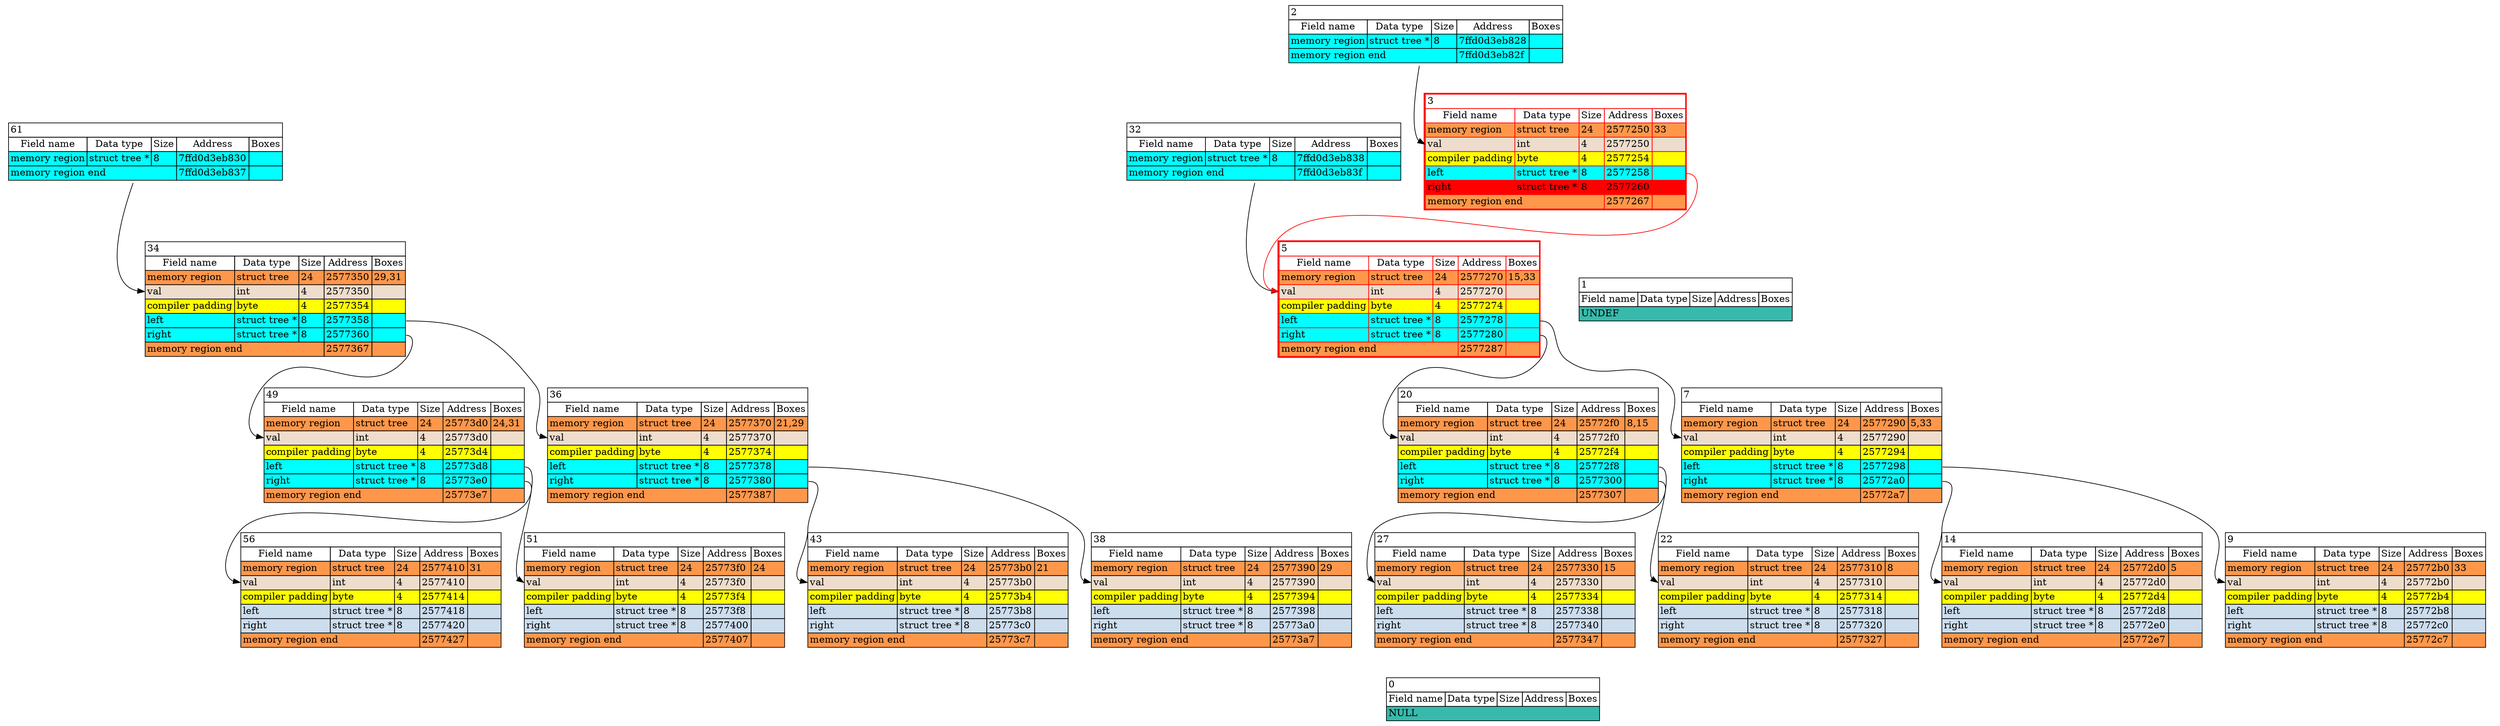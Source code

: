 digraph G {
	"32":"headout:e" -> "5":"39285360in:w" [color = "#000000"]
	"43":"39285696out:e" -> "0":"0in:w" [style = invis]
	"27":"39285568out:e" -> "0":"0in:w" [style = invis]
	"34":"39285592out:e" -> "36":"39285616in:w" [color = "#000000"]
	"43":"39285688out:e" -> "0":"0in:w" [style = invis]
	"5":"39285368out:e" -> "7":"39285392in:w" [color = "#000000"]
	"20":"39285504out:e" -> "27":"39285552in:w" [color = "#000000"]
	"27":"39285560out:e" -> "0":"0in:w" [style = invis]
	"56":"39285792out:e" -> "0":"0in:w" [style = invis]
	"7":"39285400out:e" -> "9":"39285424in:w" [color = "#000000"]
	"22":"39285528out:e" -> "0":"0in:w" [style = invis]
	"14":"39285472out:e" -> "0":"0in:w" [style = invis]
	"9":"39285440out:e" -> "0":"0in:w" [style = invis]
	"38":"39285664out:e" -> "0":"0in:w" [style = invis]
	"34":"39285600out:e" -> "49":"39285712in:w" [color = "#000000"]
	"14":"39285464out:e" -> "0":"0in:w" [style = invis]
	"7":"39285408out:e" -> "14":"39285456in:w" [color = "#000000"]
	"22":"39285536out:e" -> "0":"0in:w" [style = invis]
	"9":"39285432out:e" -> "0":"0in:w" [style = invis]
	"49":"39285728out:e" -> "56":"39285776in:w" [color = "#000000"]
	"61":"headout:e" -> "34":"39285584in:w" [color = "#000000"]
	"56":"39285784out:e" -> "0":"0in:w" [style = invis]
	"3":"39285344out:e" -> "1":"0in:w" [style = invis]
	"3":"39285336out:e" -> "5":"39285360in:w" [color = "#FF0000"]
	"49":"39285720out:e" -> "51":"39285744in:w" [color = "#000000"]
	"36":"39285632out:e" -> "43":"39285680in:w" [color = "#000000"]
	"2":"headout:e" -> "3":"39285328in:w" [color = "#000000"]
	"36":"39285624out:e" -> "38":"39285648in:w" [color = "#000000"]
	"51":"39285752out:e" -> "0":"0in:w" [style = invis]
	"5":"39285376out:e" -> "20":"39285488in:w" [color = "#000000"]
	"38":"39285656out:e" -> "0":"0in:w" [style = invis]
	"20":"39285496out:e" -> "22":"39285520in:w" [color = "#000000"]
	"51":"39285760out:e" -> "0":"0in:w" [style = invis]
	subgraph connected_vertices {
		rankdir = LR
		22  [label = <<TABLE BORDER="0" COLOR="black" CELLBORDER="1" CELLSPACING="0"><TR><TD BGCOLOR="#FFFFFF" COLSPAN="5" PORT="" ALIGN="left">22</TD></TR><TR><TD>Field name</TD><TD>Data type</TD><TD>Size</TD><TD>Address</TD><TD>Boxes</TD></TR><TR><TD BGCOLOR="#FF974B" COLSPAN="1" PORT="head" ALIGN="left">memory region</TD><TD BGCOLOR="#FF974B" COLSPAN="1" PORT="" ALIGN="left">struct tree</TD><TD BGCOLOR="#FF974B" COLSPAN="1" PORT="" ALIGN="left">24</TD><TD BGCOLOR="#FF974B" COLSPAN="1" PORT="" ALIGN="left">2577310</TD><TD BGCOLOR="#FF974B" COLSPAN="1" PORT="" ALIGN="left">8</TD></TR><TR><TD BGCOLOR="#EEDDCC" COLSPAN="1" PORT="39285520in" ALIGN="left">val</TD><TD BGCOLOR="#EEDDCC" COLSPAN="1" PORT="" ALIGN="left">int</TD><TD BGCOLOR="#EEDDCC" COLSPAN="1" PORT="" ALIGN="left">4</TD><TD BGCOLOR="#EEDDCC" COLSPAN="1" PORT="" ALIGN="left">2577310</TD><TD BGCOLOR="#EEDDCC" COLSPAN="1" PORT="39285520out" ALIGN="left"></TD></TR><TR><TD BGCOLOR="#FFFF00" COLSPAN="1" PORT="" ALIGN="left">compiler padding</TD><TD BGCOLOR="#FFFF00" COLSPAN="1" PORT="" ALIGN="left">byte</TD><TD BGCOLOR="#FFFF00" COLSPAN="1" PORT="" ALIGN="left">4</TD><TD BGCOLOR="#FFFF00" COLSPAN="1" PORT="" ALIGN="left">2577314</TD><TD BGCOLOR="#FFFF00" COLSPAN="1" PORT="" ALIGN="left"></TD></TR><TR><TD BGCOLOR="#CCDDEE" COLSPAN="1" PORT="39285528in" ALIGN="left">left</TD><TD BGCOLOR="#CCDDEE" COLSPAN="1" PORT="" ALIGN="left">struct tree *</TD><TD BGCOLOR="#CCDDEE" COLSPAN="1" PORT="" ALIGN="left">8</TD><TD BGCOLOR="#CCDDEE" COLSPAN="1" PORT="" ALIGN="left">2577318</TD><TD BGCOLOR="#CCDDEE" COLSPAN="1" PORT="39285528out" ALIGN="left"></TD></TR><TR><TD BGCOLOR="#CCDDEE" COLSPAN="1" PORT="39285536in" ALIGN="left">right</TD><TD BGCOLOR="#CCDDEE" COLSPAN="1" PORT="" ALIGN="left">struct tree *</TD><TD BGCOLOR="#CCDDEE" COLSPAN="1" PORT="" ALIGN="left">8</TD><TD BGCOLOR="#CCDDEE" COLSPAN="1" PORT="" ALIGN="left">2577320</TD><TD BGCOLOR="#CCDDEE" COLSPAN="1" PORT="39285536out" ALIGN="left"></TD></TR><TR><TD BGCOLOR="#FF974B" COLSPAN="3" PORT="head" ALIGN="left">memory region end</TD><TD BGCOLOR="#FF974B" COLSPAN="1" PORT="" ALIGN="left">2577327</TD><TD BGCOLOR="#FF974B" COLSPAN="1" PORT="" ALIGN="left"></TD></TR></TABLE>>, shape = none]
		0  [label = <<TABLE BORDER="0" COLOR="black" CELLBORDER="1" CELLSPACING="0"><TR><TD BGCOLOR="#FFFFFF" COLSPAN="5" PORT="" ALIGN="left">0</TD></TR><TR><TD>Field name</TD><TD>Data type</TD><TD>Size</TD><TD>Address</TD><TD>Boxes</TD></TR><TR><TD BGCOLOR="#37BAAC" COLSPAN="5" PORT="head" ALIGN="left">NULL</TD></TR></TABLE>>, shape = none]
		32  [label = <<TABLE BORDER="0" COLOR="black" CELLBORDER="1" CELLSPACING="0"><TR><TD BGCOLOR="#FFFFFF" COLSPAN="5" PORT="" ALIGN="left">32</TD></TR><TR><TD>Field name</TD><TD>Data type</TD><TD>Size</TD><TD>Address</TD><TD>Boxes</TD></TR><TR><TD BGCOLOR="#00FFFF" COLSPAN="1" PORT="head" ALIGN="left">memory region</TD><TD BGCOLOR="#00FFFF" COLSPAN="1" PORT="" ALIGN="left">struct tree *</TD><TD BGCOLOR="#00FFFF" COLSPAN="1" PORT="" ALIGN="left">8</TD><TD BGCOLOR="#00FFFF" COLSPAN="1" PORT="" ALIGN="left">7ffd0d3eb838</TD><TD BGCOLOR="#00FFFF" COLSPAN="1" PORT="" ALIGN="left"></TD></TR><TR><TD BGCOLOR="#00FFFF" COLSPAN="3" PORT="head" ALIGN="left">memory region end</TD><TD BGCOLOR="#00FFFF" COLSPAN="1" PORT="" ALIGN="left">7ffd0d3eb83f</TD><TD BGCOLOR="#00FFFF" COLSPAN="1" PORT="" ALIGN="left"></TD></TR></TABLE>>, shape = none]
		49  [label = <<TABLE BORDER="0" COLOR="black" CELLBORDER="1" CELLSPACING="0"><TR><TD BGCOLOR="#FFFFFF" COLSPAN="5" PORT="" ALIGN="left">49</TD></TR><TR><TD>Field name</TD><TD>Data type</TD><TD>Size</TD><TD>Address</TD><TD>Boxes</TD></TR><TR><TD BGCOLOR="#FF974B" COLSPAN="1" PORT="head" ALIGN="left">memory region</TD><TD BGCOLOR="#FF974B" COLSPAN="1" PORT="" ALIGN="left">struct tree</TD><TD BGCOLOR="#FF974B" COLSPAN="1" PORT="" ALIGN="left">24</TD><TD BGCOLOR="#FF974B" COLSPAN="1" PORT="" ALIGN="left">25773d0</TD><TD BGCOLOR="#FF974B" COLSPAN="1" PORT="" ALIGN="left">24,31</TD></TR><TR><TD BGCOLOR="#EEDDCC" COLSPAN="1" PORT="39285712in" ALIGN="left">val</TD><TD BGCOLOR="#EEDDCC" COLSPAN="1" PORT="" ALIGN="left">int</TD><TD BGCOLOR="#EEDDCC" COLSPAN="1" PORT="" ALIGN="left">4</TD><TD BGCOLOR="#EEDDCC" COLSPAN="1" PORT="" ALIGN="left">25773d0</TD><TD BGCOLOR="#EEDDCC" COLSPAN="1" PORT="39285712out" ALIGN="left"></TD></TR><TR><TD BGCOLOR="#FFFF00" COLSPAN="1" PORT="" ALIGN="left">compiler padding</TD><TD BGCOLOR="#FFFF00" COLSPAN="1" PORT="" ALIGN="left">byte</TD><TD BGCOLOR="#FFFF00" COLSPAN="1" PORT="" ALIGN="left">4</TD><TD BGCOLOR="#FFFF00" COLSPAN="1" PORT="" ALIGN="left">25773d4</TD><TD BGCOLOR="#FFFF00" COLSPAN="1" PORT="" ALIGN="left"></TD></TR><TR><TD BGCOLOR="#00FFFF" COLSPAN="1" PORT="39285720in" ALIGN="left">left</TD><TD BGCOLOR="#00FFFF" COLSPAN="1" PORT="" ALIGN="left">struct tree *</TD><TD BGCOLOR="#00FFFF" COLSPAN="1" PORT="" ALIGN="left">8</TD><TD BGCOLOR="#00FFFF" COLSPAN="1" PORT="" ALIGN="left">25773d8</TD><TD BGCOLOR="#00FFFF" COLSPAN="1" PORT="39285720out" ALIGN="left"></TD></TR><TR><TD BGCOLOR="#00FFFF" COLSPAN="1" PORT="39285728in" ALIGN="left">right</TD><TD BGCOLOR="#00FFFF" COLSPAN="1" PORT="" ALIGN="left">struct tree *</TD><TD BGCOLOR="#00FFFF" COLSPAN="1" PORT="" ALIGN="left">8</TD><TD BGCOLOR="#00FFFF" COLSPAN="1" PORT="" ALIGN="left">25773e0</TD><TD BGCOLOR="#00FFFF" COLSPAN="1" PORT="39285728out" ALIGN="left"></TD></TR><TR><TD BGCOLOR="#FF974B" COLSPAN="3" PORT="head" ALIGN="left">memory region end</TD><TD BGCOLOR="#FF974B" COLSPAN="1" PORT="" ALIGN="left">25773e7</TD><TD BGCOLOR="#FF974B" COLSPAN="1" PORT="" ALIGN="left"></TD></TR></TABLE>>, shape = none]
		34  [label = <<TABLE BORDER="0" COLOR="black" CELLBORDER="1" CELLSPACING="0"><TR><TD BGCOLOR="#FFFFFF" COLSPAN="5" PORT="" ALIGN="left">34</TD></TR><TR><TD>Field name</TD><TD>Data type</TD><TD>Size</TD><TD>Address</TD><TD>Boxes</TD></TR><TR><TD BGCOLOR="#FF974B" COLSPAN="1" PORT="head" ALIGN="left">memory region</TD><TD BGCOLOR="#FF974B" COLSPAN="1" PORT="" ALIGN="left">struct tree</TD><TD BGCOLOR="#FF974B" COLSPAN="1" PORT="" ALIGN="left">24</TD><TD BGCOLOR="#FF974B" COLSPAN="1" PORT="" ALIGN="left">2577350</TD><TD BGCOLOR="#FF974B" COLSPAN="1" PORT="" ALIGN="left">29,31</TD></TR><TR><TD BGCOLOR="#EEDDCC" COLSPAN="1" PORT="39285584in" ALIGN="left">val</TD><TD BGCOLOR="#EEDDCC" COLSPAN="1" PORT="" ALIGN="left">int</TD><TD BGCOLOR="#EEDDCC" COLSPAN="1" PORT="" ALIGN="left">4</TD><TD BGCOLOR="#EEDDCC" COLSPAN="1" PORT="" ALIGN="left">2577350</TD><TD BGCOLOR="#EEDDCC" COLSPAN="1" PORT="39285584out" ALIGN="left"></TD></TR><TR><TD BGCOLOR="#FFFF00" COLSPAN="1" PORT="" ALIGN="left">compiler padding</TD><TD BGCOLOR="#FFFF00" COLSPAN="1" PORT="" ALIGN="left">byte</TD><TD BGCOLOR="#FFFF00" COLSPAN="1" PORT="" ALIGN="left">4</TD><TD BGCOLOR="#FFFF00" COLSPAN="1" PORT="" ALIGN="left">2577354</TD><TD BGCOLOR="#FFFF00" COLSPAN="1" PORT="" ALIGN="left"></TD></TR><TR><TD BGCOLOR="#00FFFF" COLSPAN="1" PORT="39285592in" ALIGN="left">left</TD><TD BGCOLOR="#00FFFF" COLSPAN="1" PORT="" ALIGN="left">struct tree *</TD><TD BGCOLOR="#00FFFF" COLSPAN="1" PORT="" ALIGN="left">8</TD><TD BGCOLOR="#00FFFF" COLSPAN="1" PORT="" ALIGN="left">2577358</TD><TD BGCOLOR="#00FFFF" COLSPAN="1" PORT="39285592out" ALIGN="left"></TD></TR><TR><TD BGCOLOR="#00FFFF" COLSPAN="1" PORT="39285600in" ALIGN="left">right</TD><TD BGCOLOR="#00FFFF" COLSPAN="1" PORT="" ALIGN="left">struct tree *</TD><TD BGCOLOR="#00FFFF" COLSPAN="1" PORT="" ALIGN="left">8</TD><TD BGCOLOR="#00FFFF" COLSPAN="1" PORT="" ALIGN="left">2577360</TD><TD BGCOLOR="#00FFFF" COLSPAN="1" PORT="39285600out" ALIGN="left"></TD></TR><TR><TD BGCOLOR="#FF974B" COLSPAN="3" PORT="head" ALIGN="left">memory region end</TD><TD BGCOLOR="#FF974B" COLSPAN="1" PORT="" ALIGN="left">2577367</TD><TD BGCOLOR="#FF974B" COLSPAN="1" PORT="" ALIGN="left"></TD></TR></TABLE>>, shape = none]
		56  [label = <<TABLE BORDER="0" COLOR="black" CELLBORDER="1" CELLSPACING="0"><TR><TD BGCOLOR="#FFFFFF" COLSPAN="5" PORT="" ALIGN="left">56</TD></TR><TR><TD>Field name</TD><TD>Data type</TD><TD>Size</TD><TD>Address</TD><TD>Boxes</TD></TR><TR><TD BGCOLOR="#FF974B" COLSPAN="1" PORT="head" ALIGN="left">memory region</TD><TD BGCOLOR="#FF974B" COLSPAN="1" PORT="" ALIGN="left">struct tree</TD><TD BGCOLOR="#FF974B" COLSPAN="1" PORT="" ALIGN="left">24</TD><TD BGCOLOR="#FF974B" COLSPAN="1" PORT="" ALIGN="left">2577410</TD><TD BGCOLOR="#FF974B" COLSPAN="1" PORT="" ALIGN="left">31</TD></TR><TR><TD BGCOLOR="#EEDDCC" COLSPAN="1" PORT="39285776in" ALIGN="left">val</TD><TD BGCOLOR="#EEDDCC" COLSPAN="1" PORT="" ALIGN="left">int</TD><TD BGCOLOR="#EEDDCC" COLSPAN="1" PORT="" ALIGN="left">4</TD><TD BGCOLOR="#EEDDCC" COLSPAN="1" PORT="" ALIGN="left">2577410</TD><TD BGCOLOR="#EEDDCC" COLSPAN="1" PORT="39285776out" ALIGN="left"></TD></TR><TR><TD BGCOLOR="#FFFF00" COLSPAN="1" PORT="" ALIGN="left">compiler padding</TD><TD BGCOLOR="#FFFF00" COLSPAN="1" PORT="" ALIGN="left">byte</TD><TD BGCOLOR="#FFFF00" COLSPAN="1" PORT="" ALIGN="left">4</TD><TD BGCOLOR="#FFFF00" COLSPAN="1" PORT="" ALIGN="left">2577414</TD><TD BGCOLOR="#FFFF00" COLSPAN="1" PORT="" ALIGN="left"></TD></TR><TR><TD BGCOLOR="#CCDDEE" COLSPAN="1" PORT="39285784in" ALIGN="left">left</TD><TD BGCOLOR="#CCDDEE" COLSPAN="1" PORT="" ALIGN="left">struct tree *</TD><TD BGCOLOR="#CCDDEE" COLSPAN="1" PORT="" ALIGN="left">8</TD><TD BGCOLOR="#CCDDEE" COLSPAN="1" PORT="" ALIGN="left">2577418</TD><TD BGCOLOR="#CCDDEE" COLSPAN="1" PORT="39285784out" ALIGN="left"></TD></TR><TR><TD BGCOLOR="#CCDDEE" COLSPAN="1" PORT="39285792in" ALIGN="left">right</TD><TD BGCOLOR="#CCDDEE" COLSPAN="1" PORT="" ALIGN="left">struct tree *</TD><TD BGCOLOR="#CCDDEE" COLSPAN="1" PORT="" ALIGN="left">8</TD><TD BGCOLOR="#CCDDEE" COLSPAN="1" PORT="" ALIGN="left">2577420</TD><TD BGCOLOR="#CCDDEE" COLSPAN="1" PORT="39285792out" ALIGN="left"></TD></TR><TR><TD BGCOLOR="#FF974B" COLSPAN="3" PORT="head" ALIGN="left">memory region end</TD><TD BGCOLOR="#FF974B" COLSPAN="1" PORT="" ALIGN="left">2577427</TD><TD BGCOLOR="#FF974B" COLSPAN="1" PORT="" ALIGN="left"></TD></TR></TABLE>>, shape = none]
		7  [label = <<TABLE BORDER="0" COLOR="black" CELLBORDER="1" CELLSPACING="0"><TR><TD BGCOLOR="#FFFFFF" COLSPAN="5" PORT="" ALIGN="left">7</TD></TR><TR><TD>Field name</TD><TD>Data type</TD><TD>Size</TD><TD>Address</TD><TD>Boxes</TD></TR><TR><TD BGCOLOR="#FF974B" COLSPAN="1" PORT="head" ALIGN="left">memory region</TD><TD BGCOLOR="#FF974B" COLSPAN="1" PORT="" ALIGN="left">struct tree</TD><TD BGCOLOR="#FF974B" COLSPAN="1" PORT="" ALIGN="left">24</TD><TD BGCOLOR="#FF974B" COLSPAN="1" PORT="" ALIGN="left">2577290</TD><TD BGCOLOR="#FF974B" COLSPAN="1" PORT="" ALIGN="left">5,33</TD></TR><TR><TD BGCOLOR="#EEDDCC" COLSPAN="1" PORT="39285392in" ALIGN="left">val</TD><TD BGCOLOR="#EEDDCC" COLSPAN="1" PORT="" ALIGN="left">int</TD><TD BGCOLOR="#EEDDCC" COLSPAN="1" PORT="" ALIGN="left">4</TD><TD BGCOLOR="#EEDDCC" COLSPAN="1" PORT="" ALIGN="left">2577290</TD><TD BGCOLOR="#EEDDCC" COLSPAN="1" PORT="39285392out" ALIGN="left"></TD></TR><TR><TD BGCOLOR="#FFFF00" COLSPAN="1" PORT="" ALIGN="left">compiler padding</TD><TD BGCOLOR="#FFFF00" COLSPAN="1" PORT="" ALIGN="left">byte</TD><TD BGCOLOR="#FFFF00" COLSPAN="1" PORT="" ALIGN="left">4</TD><TD BGCOLOR="#FFFF00" COLSPAN="1" PORT="" ALIGN="left">2577294</TD><TD BGCOLOR="#FFFF00" COLSPAN="1" PORT="" ALIGN="left"></TD></TR><TR><TD BGCOLOR="#00FFFF" COLSPAN="1" PORT="39285400in" ALIGN="left">left</TD><TD BGCOLOR="#00FFFF" COLSPAN="1" PORT="" ALIGN="left">struct tree *</TD><TD BGCOLOR="#00FFFF" COLSPAN="1" PORT="" ALIGN="left">8</TD><TD BGCOLOR="#00FFFF" COLSPAN="1" PORT="" ALIGN="left">2577298</TD><TD BGCOLOR="#00FFFF" COLSPAN="1" PORT="39285400out" ALIGN="left"></TD></TR><TR><TD BGCOLOR="#00FFFF" COLSPAN="1" PORT="39285408in" ALIGN="left">right</TD><TD BGCOLOR="#00FFFF" COLSPAN="1" PORT="" ALIGN="left">struct tree *</TD><TD BGCOLOR="#00FFFF" COLSPAN="1" PORT="" ALIGN="left">8</TD><TD BGCOLOR="#00FFFF" COLSPAN="1" PORT="" ALIGN="left">25772a0</TD><TD BGCOLOR="#00FFFF" COLSPAN="1" PORT="39285408out" ALIGN="left"></TD></TR><TR><TD BGCOLOR="#FF974B" COLSPAN="3" PORT="head" ALIGN="left">memory region end</TD><TD BGCOLOR="#FF974B" COLSPAN="1" PORT="" ALIGN="left">25772a7</TD><TD BGCOLOR="#FF974B" COLSPAN="1" PORT="" ALIGN="left"></TD></TR></TABLE>>, shape = none]
		1  [label = <<TABLE BORDER="0" COLOR="black" CELLBORDER="1" CELLSPACING="0"><TR><TD BGCOLOR="#FFFFFF" COLSPAN="5" PORT="" ALIGN="left">1</TD></TR><TR><TD>Field name</TD><TD>Data type</TD><TD>Size</TD><TD>Address</TD><TD>Boxes</TD></TR><TR><TD BGCOLOR="#37BAAC" COLSPAN="5" PORT="head" ALIGN="left">UNDEF</TD></TR></TABLE>>, shape = none]
		3  [label = <<TABLE BORDER="2" COLOR="red" CELLBORDER="1" CELLSPACING="0"><TR><TD BGCOLOR="#FFFFFF" COLSPAN="5" PORT="" ALIGN="left">3</TD></TR><TR><TD>Field name</TD><TD>Data type</TD><TD>Size</TD><TD>Address</TD><TD>Boxes</TD></TR><TR><TD BGCOLOR="#FF974B" COLSPAN="1" PORT="head" ALIGN="left">memory region</TD><TD BGCOLOR="#FF974B" COLSPAN="1" PORT="" ALIGN="left">struct tree</TD><TD BGCOLOR="#FF974B" COLSPAN="1" PORT="" ALIGN="left">24</TD><TD BGCOLOR="#FF974B" COLSPAN="1" PORT="" ALIGN="left">2577250</TD><TD BGCOLOR="#FF974B" COLSPAN="1" PORT="" ALIGN="left">33</TD></TR><TR><TD BGCOLOR="#EEDDCC" COLSPAN="1" PORT="39285328in" ALIGN="left">val</TD><TD BGCOLOR="#EEDDCC" COLSPAN="1" PORT="" ALIGN="left">int</TD><TD BGCOLOR="#EEDDCC" COLSPAN="1" PORT="" ALIGN="left">4</TD><TD BGCOLOR="#EEDDCC" COLSPAN="1" PORT="" ALIGN="left">2577250</TD><TD BGCOLOR="#EEDDCC" COLSPAN="1" PORT="39285328out" ALIGN="left"></TD></TR><TR><TD BGCOLOR="#FFFF00" COLSPAN="1" PORT="" ALIGN="left">compiler padding</TD><TD BGCOLOR="#FFFF00" COLSPAN="1" PORT="" ALIGN="left">byte</TD><TD BGCOLOR="#FFFF00" COLSPAN="1" PORT="" ALIGN="left">4</TD><TD BGCOLOR="#FFFF00" COLSPAN="1" PORT="" ALIGN="left">2577254</TD><TD BGCOLOR="#FFFF00" COLSPAN="1" PORT="" ALIGN="left"></TD></TR><TR><TD BGCOLOR="#00FFFF" COLSPAN="1" PORT="39285336in" ALIGN="left">left</TD><TD BGCOLOR="#00FFFF" COLSPAN="1" PORT="" ALIGN="left">struct tree *</TD><TD BGCOLOR="#00FFFF" COLSPAN="1" PORT="" ALIGN="left">8</TD><TD BGCOLOR="#00FFFF" COLSPAN="1" PORT="" ALIGN="left">2577258</TD><TD BGCOLOR="#00FFFF" COLSPAN="1" PORT="39285336out" ALIGN="left"></TD></TR><TR><TD BGCOLOR="#FF0000" COLSPAN="1" PORT="39285344in" ALIGN="left">right</TD><TD BGCOLOR="#FF0000" COLSPAN="1" PORT="" ALIGN="left">struct tree *</TD><TD BGCOLOR="#FF0000" COLSPAN="1" PORT="" ALIGN="left">8</TD><TD BGCOLOR="#FF0000" COLSPAN="1" PORT="" ALIGN="left">2577260</TD><TD BGCOLOR="#FF0000" COLSPAN="1" PORT="39285344out" ALIGN="left"></TD></TR><TR><TD BGCOLOR="#FF974B" COLSPAN="3" PORT="head" ALIGN="left">memory region end</TD><TD BGCOLOR="#FF974B" COLSPAN="1" PORT="" ALIGN="left">2577267</TD><TD BGCOLOR="#FF974B" COLSPAN="1" PORT="" ALIGN="left"></TD></TR></TABLE>>, shape = none]
		51  [label = <<TABLE BORDER="0" COLOR="black" CELLBORDER="1" CELLSPACING="0"><TR><TD BGCOLOR="#FFFFFF" COLSPAN="5" PORT="" ALIGN="left">51</TD></TR><TR><TD>Field name</TD><TD>Data type</TD><TD>Size</TD><TD>Address</TD><TD>Boxes</TD></TR><TR><TD BGCOLOR="#FF974B" COLSPAN="1" PORT="head" ALIGN="left">memory region</TD><TD BGCOLOR="#FF974B" COLSPAN="1" PORT="" ALIGN="left">struct tree</TD><TD BGCOLOR="#FF974B" COLSPAN="1" PORT="" ALIGN="left">24</TD><TD BGCOLOR="#FF974B" COLSPAN="1" PORT="" ALIGN="left">25773f0</TD><TD BGCOLOR="#FF974B" COLSPAN="1" PORT="" ALIGN="left">24</TD></TR><TR><TD BGCOLOR="#EEDDCC" COLSPAN="1" PORT="39285744in" ALIGN="left">val</TD><TD BGCOLOR="#EEDDCC" COLSPAN="1" PORT="" ALIGN="left">int</TD><TD BGCOLOR="#EEDDCC" COLSPAN="1" PORT="" ALIGN="left">4</TD><TD BGCOLOR="#EEDDCC" COLSPAN="1" PORT="" ALIGN="left">25773f0</TD><TD BGCOLOR="#EEDDCC" COLSPAN="1" PORT="39285744out" ALIGN="left"></TD></TR><TR><TD BGCOLOR="#FFFF00" COLSPAN="1" PORT="" ALIGN="left">compiler padding</TD><TD BGCOLOR="#FFFF00" COLSPAN="1" PORT="" ALIGN="left">byte</TD><TD BGCOLOR="#FFFF00" COLSPAN="1" PORT="" ALIGN="left">4</TD><TD BGCOLOR="#FFFF00" COLSPAN="1" PORT="" ALIGN="left">25773f4</TD><TD BGCOLOR="#FFFF00" COLSPAN="1" PORT="" ALIGN="left"></TD></TR><TR><TD BGCOLOR="#CCDDEE" COLSPAN="1" PORT="39285752in" ALIGN="left">left</TD><TD BGCOLOR="#CCDDEE" COLSPAN="1" PORT="" ALIGN="left">struct tree *</TD><TD BGCOLOR="#CCDDEE" COLSPAN="1" PORT="" ALIGN="left">8</TD><TD BGCOLOR="#CCDDEE" COLSPAN="1" PORT="" ALIGN="left">25773f8</TD><TD BGCOLOR="#CCDDEE" COLSPAN="1" PORT="39285752out" ALIGN="left"></TD></TR><TR><TD BGCOLOR="#CCDDEE" COLSPAN="1" PORT="39285760in" ALIGN="left">right</TD><TD BGCOLOR="#CCDDEE" COLSPAN="1" PORT="" ALIGN="left">struct tree *</TD><TD BGCOLOR="#CCDDEE" COLSPAN="1" PORT="" ALIGN="left">8</TD><TD BGCOLOR="#CCDDEE" COLSPAN="1" PORT="" ALIGN="left">2577400</TD><TD BGCOLOR="#CCDDEE" COLSPAN="1" PORT="39285760out" ALIGN="left"></TD></TR><TR><TD BGCOLOR="#FF974B" COLSPAN="3" PORT="head" ALIGN="left">memory region end</TD><TD BGCOLOR="#FF974B" COLSPAN="1" PORT="" ALIGN="left">2577407</TD><TD BGCOLOR="#FF974B" COLSPAN="1" PORT="" ALIGN="left"></TD></TR></TABLE>>, shape = none]
		27  [label = <<TABLE BORDER="0" COLOR="black" CELLBORDER="1" CELLSPACING="0"><TR><TD BGCOLOR="#FFFFFF" COLSPAN="5" PORT="" ALIGN="left">27</TD></TR><TR><TD>Field name</TD><TD>Data type</TD><TD>Size</TD><TD>Address</TD><TD>Boxes</TD></TR><TR><TD BGCOLOR="#FF974B" COLSPAN="1" PORT="head" ALIGN="left">memory region</TD><TD BGCOLOR="#FF974B" COLSPAN="1" PORT="" ALIGN="left">struct tree</TD><TD BGCOLOR="#FF974B" COLSPAN="1" PORT="" ALIGN="left">24</TD><TD BGCOLOR="#FF974B" COLSPAN="1" PORT="" ALIGN="left">2577330</TD><TD BGCOLOR="#FF974B" COLSPAN="1" PORT="" ALIGN="left">15</TD></TR><TR><TD BGCOLOR="#EEDDCC" COLSPAN="1" PORT="39285552in" ALIGN="left">val</TD><TD BGCOLOR="#EEDDCC" COLSPAN="1" PORT="" ALIGN="left">int</TD><TD BGCOLOR="#EEDDCC" COLSPAN="1" PORT="" ALIGN="left">4</TD><TD BGCOLOR="#EEDDCC" COLSPAN="1" PORT="" ALIGN="left">2577330</TD><TD BGCOLOR="#EEDDCC" COLSPAN="1" PORT="39285552out" ALIGN="left"></TD></TR><TR><TD BGCOLOR="#FFFF00" COLSPAN="1" PORT="" ALIGN="left">compiler padding</TD><TD BGCOLOR="#FFFF00" COLSPAN="1" PORT="" ALIGN="left">byte</TD><TD BGCOLOR="#FFFF00" COLSPAN="1" PORT="" ALIGN="left">4</TD><TD BGCOLOR="#FFFF00" COLSPAN="1" PORT="" ALIGN="left">2577334</TD><TD BGCOLOR="#FFFF00" COLSPAN="1" PORT="" ALIGN="left"></TD></TR><TR><TD BGCOLOR="#CCDDEE" COLSPAN="1" PORT="39285560in" ALIGN="left">left</TD><TD BGCOLOR="#CCDDEE" COLSPAN="1" PORT="" ALIGN="left">struct tree *</TD><TD BGCOLOR="#CCDDEE" COLSPAN="1" PORT="" ALIGN="left">8</TD><TD BGCOLOR="#CCDDEE" COLSPAN="1" PORT="" ALIGN="left">2577338</TD><TD BGCOLOR="#CCDDEE" COLSPAN="1" PORT="39285560out" ALIGN="left"></TD></TR><TR><TD BGCOLOR="#CCDDEE" COLSPAN="1" PORT="39285568in" ALIGN="left">right</TD><TD BGCOLOR="#CCDDEE" COLSPAN="1" PORT="" ALIGN="left">struct tree *</TD><TD BGCOLOR="#CCDDEE" COLSPAN="1" PORT="" ALIGN="left">8</TD><TD BGCOLOR="#CCDDEE" COLSPAN="1" PORT="" ALIGN="left">2577340</TD><TD BGCOLOR="#CCDDEE" COLSPAN="1" PORT="39285568out" ALIGN="left"></TD></TR><TR><TD BGCOLOR="#FF974B" COLSPAN="3" PORT="head" ALIGN="left">memory region end</TD><TD BGCOLOR="#FF974B" COLSPAN="1" PORT="" ALIGN="left">2577347</TD><TD BGCOLOR="#FF974B" COLSPAN="1" PORT="" ALIGN="left"></TD></TR></TABLE>>, shape = none]
		36  [label = <<TABLE BORDER="0" COLOR="black" CELLBORDER="1" CELLSPACING="0"><TR><TD BGCOLOR="#FFFFFF" COLSPAN="5" PORT="" ALIGN="left">36</TD></TR><TR><TD>Field name</TD><TD>Data type</TD><TD>Size</TD><TD>Address</TD><TD>Boxes</TD></TR><TR><TD BGCOLOR="#FF974B" COLSPAN="1" PORT="head" ALIGN="left">memory region</TD><TD BGCOLOR="#FF974B" COLSPAN="1" PORT="" ALIGN="left">struct tree</TD><TD BGCOLOR="#FF974B" COLSPAN="1" PORT="" ALIGN="left">24</TD><TD BGCOLOR="#FF974B" COLSPAN="1" PORT="" ALIGN="left">2577370</TD><TD BGCOLOR="#FF974B" COLSPAN="1" PORT="" ALIGN="left">21,29</TD></TR><TR><TD BGCOLOR="#EEDDCC" COLSPAN="1" PORT="39285616in" ALIGN="left">val</TD><TD BGCOLOR="#EEDDCC" COLSPAN="1" PORT="" ALIGN="left">int</TD><TD BGCOLOR="#EEDDCC" COLSPAN="1" PORT="" ALIGN="left">4</TD><TD BGCOLOR="#EEDDCC" COLSPAN="1" PORT="" ALIGN="left">2577370</TD><TD BGCOLOR="#EEDDCC" COLSPAN="1" PORT="39285616out" ALIGN="left"></TD></TR><TR><TD BGCOLOR="#FFFF00" COLSPAN="1" PORT="" ALIGN="left">compiler padding</TD><TD BGCOLOR="#FFFF00" COLSPAN="1" PORT="" ALIGN="left">byte</TD><TD BGCOLOR="#FFFF00" COLSPAN="1" PORT="" ALIGN="left">4</TD><TD BGCOLOR="#FFFF00" COLSPAN="1" PORT="" ALIGN="left">2577374</TD><TD BGCOLOR="#FFFF00" COLSPAN="1" PORT="" ALIGN="left"></TD></TR><TR><TD BGCOLOR="#00FFFF" COLSPAN="1" PORT="39285624in" ALIGN="left">left</TD><TD BGCOLOR="#00FFFF" COLSPAN="1" PORT="" ALIGN="left">struct tree *</TD><TD BGCOLOR="#00FFFF" COLSPAN="1" PORT="" ALIGN="left">8</TD><TD BGCOLOR="#00FFFF" COLSPAN="1" PORT="" ALIGN="left">2577378</TD><TD BGCOLOR="#00FFFF" COLSPAN="1" PORT="39285624out" ALIGN="left"></TD></TR><TR><TD BGCOLOR="#00FFFF" COLSPAN="1" PORT="39285632in" ALIGN="left">right</TD><TD BGCOLOR="#00FFFF" COLSPAN="1" PORT="" ALIGN="left">struct tree *</TD><TD BGCOLOR="#00FFFF" COLSPAN="1" PORT="" ALIGN="left">8</TD><TD BGCOLOR="#00FFFF" COLSPAN="1" PORT="" ALIGN="left">2577380</TD><TD BGCOLOR="#00FFFF" COLSPAN="1" PORT="39285632out" ALIGN="left"></TD></TR><TR><TD BGCOLOR="#FF974B" COLSPAN="3" PORT="head" ALIGN="left">memory region end</TD><TD BGCOLOR="#FF974B" COLSPAN="1" PORT="" ALIGN="left">2577387</TD><TD BGCOLOR="#FF974B" COLSPAN="1" PORT="" ALIGN="left"></TD></TR></TABLE>>, shape = none]
		61  [label = <<TABLE BORDER="0" COLOR="black" CELLBORDER="1" CELLSPACING="0"><TR><TD BGCOLOR="#FFFFFF" COLSPAN="5" PORT="" ALIGN="left">61</TD></TR><TR><TD>Field name</TD><TD>Data type</TD><TD>Size</TD><TD>Address</TD><TD>Boxes</TD></TR><TR><TD BGCOLOR="#00FFFF" COLSPAN="1" PORT="head" ALIGN="left">memory region</TD><TD BGCOLOR="#00FFFF" COLSPAN="1" PORT="" ALIGN="left">struct tree *</TD><TD BGCOLOR="#00FFFF" COLSPAN="1" PORT="" ALIGN="left">8</TD><TD BGCOLOR="#00FFFF" COLSPAN="1" PORT="" ALIGN="left">7ffd0d3eb830</TD><TD BGCOLOR="#00FFFF" COLSPAN="1" PORT="" ALIGN="left"></TD></TR><TR><TD BGCOLOR="#00FFFF" COLSPAN="3" PORT="head" ALIGN="left">memory region end</TD><TD BGCOLOR="#00FFFF" COLSPAN="1" PORT="" ALIGN="left">7ffd0d3eb837</TD><TD BGCOLOR="#00FFFF" COLSPAN="1" PORT="" ALIGN="left"></TD></TR></TABLE>>, shape = none]
		9  [label = <<TABLE BORDER="0" COLOR="black" CELLBORDER="1" CELLSPACING="0"><TR><TD BGCOLOR="#FFFFFF" COLSPAN="5" PORT="" ALIGN="left">9</TD></TR><TR><TD>Field name</TD><TD>Data type</TD><TD>Size</TD><TD>Address</TD><TD>Boxes</TD></TR><TR><TD BGCOLOR="#FF974B" COLSPAN="1" PORT="head" ALIGN="left">memory region</TD><TD BGCOLOR="#FF974B" COLSPAN="1" PORT="" ALIGN="left">struct tree</TD><TD BGCOLOR="#FF974B" COLSPAN="1" PORT="" ALIGN="left">24</TD><TD BGCOLOR="#FF974B" COLSPAN="1" PORT="" ALIGN="left">25772b0</TD><TD BGCOLOR="#FF974B" COLSPAN="1" PORT="" ALIGN="left">33</TD></TR><TR><TD BGCOLOR="#EEDDCC" COLSPAN="1" PORT="39285424in" ALIGN="left">val</TD><TD BGCOLOR="#EEDDCC" COLSPAN="1" PORT="" ALIGN="left">int</TD><TD BGCOLOR="#EEDDCC" COLSPAN="1" PORT="" ALIGN="left">4</TD><TD BGCOLOR="#EEDDCC" COLSPAN="1" PORT="" ALIGN="left">25772b0</TD><TD BGCOLOR="#EEDDCC" COLSPAN="1" PORT="39285424out" ALIGN="left"></TD></TR><TR><TD BGCOLOR="#FFFF00" COLSPAN="1" PORT="" ALIGN="left">compiler padding</TD><TD BGCOLOR="#FFFF00" COLSPAN="1" PORT="" ALIGN="left">byte</TD><TD BGCOLOR="#FFFF00" COLSPAN="1" PORT="" ALIGN="left">4</TD><TD BGCOLOR="#FFFF00" COLSPAN="1" PORT="" ALIGN="left">25772b4</TD><TD BGCOLOR="#FFFF00" COLSPAN="1" PORT="" ALIGN="left"></TD></TR><TR><TD BGCOLOR="#CCDDEE" COLSPAN="1" PORT="39285432in" ALIGN="left">left</TD><TD BGCOLOR="#CCDDEE" COLSPAN="1" PORT="" ALIGN="left">struct tree *</TD><TD BGCOLOR="#CCDDEE" COLSPAN="1" PORT="" ALIGN="left">8</TD><TD BGCOLOR="#CCDDEE" COLSPAN="1" PORT="" ALIGN="left">25772b8</TD><TD BGCOLOR="#CCDDEE" COLSPAN="1" PORT="39285432out" ALIGN="left"></TD></TR><TR><TD BGCOLOR="#CCDDEE" COLSPAN="1" PORT="39285440in" ALIGN="left">right</TD><TD BGCOLOR="#CCDDEE" COLSPAN="1" PORT="" ALIGN="left">struct tree *</TD><TD BGCOLOR="#CCDDEE" COLSPAN="1" PORT="" ALIGN="left">8</TD><TD BGCOLOR="#CCDDEE" COLSPAN="1" PORT="" ALIGN="left">25772c0</TD><TD BGCOLOR="#CCDDEE" COLSPAN="1" PORT="39285440out" ALIGN="left"></TD></TR><TR><TD BGCOLOR="#FF974B" COLSPAN="3" PORT="head" ALIGN="left">memory region end</TD><TD BGCOLOR="#FF974B" COLSPAN="1" PORT="" ALIGN="left">25772c7</TD><TD BGCOLOR="#FF974B" COLSPAN="1" PORT="" ALIGN="left"></TD></TR></TABLE>>, shape = none]
		5  [label = <<TABLE BORDER="2" COLOR="red" CELLBORDER="1" CELLSPACING="0"><TR><TD BGCOLOR="#FFFFFF" COLSPAN="5" PORT="" ALIGN="left">5</TD></TR><TR><TD>Field name</TD><TD>Data type</TD><TD>Size</TD><TD>Address</TD><TD>Boxes</TD></TR><TR><TD BGCOLOR="#FF974B" COLSPAN="1" PORT="head" ALIGN="left">memory region</TD><TD BGCOLOR="#FF974B" COLSPAN="1" PORT="" ALIGN="left">struct tree</TD><TD BGCOLOR="#FF974B" COLSPAN="1" PORT="" ALIGN="left">24</TD><TD BGCOLOR="#FF974B" COLSPAN="1" PORT="" ALIGN="left">2577270</TD><TD BGCOLOR="#FF974B" COLSPAN="1" PORT="" ALIGN="left">15,33</TD></TR><TR><TD BGCOLOR="#EEDDCC" COLSPAN="1" PORT="39285360in" ALIGN="left">val</TD><TD BGCOLOR="#EEDDCC" COLSPAN="1" PORT="" ALIGN="left">int</TD><TD BGCOLOR="#EEDDCC" COLSPAN="1" PORT="" ALIGN="left">4</TD><TD BGCOLOR="#EEDDCC" COLSPAN="1" PORT="" ALIGN="left">2577270</TD><TD BGCOLOR="#EEDDCC" COLSPAN="1" PORT="39285360out" ALIGN="left"></TD></TR><TR><TD BGCOLOR="#FFFF00" COLSPAN="1" PORT="" ALIGN="left">compiler padding</TD><TD BGCOLOR="#FFFF00" COLSPAN="1" PORT="" ALIGN="left">byte</TD><TD BGCOLOR="#FFFF00" COLSPAN="1" PORT="" ALIGN="left">4</TD><TD BGCOLOR="#FFFF00" COLSPAN="1" PORT="" ALIGN="left">2577274</TD><TD BGCOLOR="#FFFF00" COLSPAN="1" PORT="" ALIGN="left"></TD></TR><TR><TD BGCOLOR="#00FFFF" COLSPAN="1" PORT="39285368in" ALIGN="left">left</TD><TD BGCOLOR="#00FFFF" COLSPAN="1" PORT="" ALIGN="left">struct tree *</TD><TD BGCOLOR="#00FFFF" COLSPAN="1" PORT="" ALIGN="left">8</TD><TD BGCOLOR="#00FFFF" COLSPAN="1" PORT="" ALIGN="left">2577278</TD><TD BGCOLOR="#00FFFF" COLSPAN="1" PORT="39285368out" ALIGN="left"></TD></TR><TR><TD BGCOLOR="#00FFFF" COLSPAN="1" PORT="39285376in" ALIGN="left">right</TD><TD BGCOLOR="#00FFFF" COLSPAN="1" PORT="" ALIGN="left">struct tree *</TD><TD BGCOLOR="#00FFFF" COLSPAN="1" PORT="" ALIGN="left">8</TD><TD BGCOLOR="#00FFFF" COLSPAN="1" PORT="" ALIGN="left">2577280</TD><TD BGCOLOR="#00FFFF" COLSPAN="1" PORT="39285376out" ALIGN="left"></TD></TR><TR><TD BGCOLOR="#FF974B" COLSPAN="3" PORT="head" ALIGN="left">memory region end</TD><TD BGCOLOR="#FF974B" COLSPAN="1" PORT="" ALIGN="left">2577287</TD><TD BGCOLOR="#FF974B" COLSPAN="1" PORT="" ALIGN="left"></TD></TR></TABLE>>, shape = none]
		14  [label = <<TABLE BORDER="0" COLOR="black" CELLBORDER="1" CELLSPACING="0"><TR><TD BGCOLOR="#FFFFFF" COLSPAN="5" PORT="" ALIGN="left">14</TD></TR><TR><TD>Field name</TD><TD>Data type</TD><TD>Size</TD><TD>Address</TD><TD>Boxes</TD></TR><TR><TD BGCOLOR="#FF974B" COLSPAN="1" PORT="head" ALIGN="left">memory region</TD><TD BGCOLOR="#FF974B" COLSPAN="1" PORT="" ALIGN="left">struct tree</TD><TD BGCOLOR="#FF974B" COLSPAN="1" PORT="" ALIGN="left">24</TD><TD BGCOLOR="#FF974B" COLSPAN="1" PORT="" ALIGN="left">25772d0</TD><TD BGCOLOR="#FF974B" COLSPAN="1" PORT="" ALIGN="left">5</TD></TR><TR><TD BGCOLOR="#EEDDCC" COLSPAN="1" PORT="39285456in" ALIGN="left">val</TD><TD BGCOLOR="#EEDDCC" COLSPAN="1" PORT="" ALIGN="left">int</TD><TD BGCOLOR="#EEDDCC" COLSPAN="1" PORT="" ALIGN="left">4</TD><TD BGCOLOR="#EEDDCC" COLSPAN="1" PORT="" ALIGN="left">25772d0</TD><TD BGCOLOR="#EEDDCC" COLSPAN="1" PORT="39285456out" ALIGN="left"></TD></TR><TR><TD BGCOLOR="#FFFF00" COLSPAN="1" PORT="" ALIGN="left">compiler padding</TD><TD BGCOLOR="#FFFF00" COLSPAN="1" PORT="" ALIGN="left">byte</TD><TD BGCOLOR="#FFFF00" COLSPAN="1" PORT="" ALIGN="left">4</TD><TD BGCOLOR="#FFFF00" COLSPAN="1" PORT="" ALIGN="left">25772d4</TD><TD BGCOLOR="#FFFF00" COLSPAN="1" PORT="" ALIGN="left"></TD></TR><TR><TD BGCOLOR="#CCDDEE" COLSPAN="1" PORT="39285464in" ALIGN="left">left</TD><TD BGCOLOR="#CCDDEE" COLSPAN="1" PORT="" ALIGN="left">struct tree *</TD><TD BGCOLOR="#CCDDEE" COLSPAN="1" PORT="" ALIGN="left">8</TD><TD BGCOLOR="#CCDDEE" COLSPAN="1" PORT="" ALIGN="left">25772d8</TD><TD BGCOLOR="#CCDDEE" COLSPAN="1" PORT="39285464out" ALIGN="left"></TD></TR><TR><TD BGCOLOR="#CCDDEE" COLSPAN="1" PORT="39285472in" ALIGN="left">right</TD><TD BGCOLOR="#CCDDEE" COLSPAN="1" PORT="" ALIGN="left">struct tree *</TD><TD BGCOLOR="#CCDDEE" COLSPAN="1" PORT="" ALIGN="left">8</TD><TD BGCOLOR="#CCDDEE" COLSPAN="1" PORT="" ALIGN="left">25772e0</TD><TD BGCOLOR="#CCDDEE" COLSPAN="1" PORT="39285472out" ALIGN="left"></TD></TR><TR><TD BGCOLOR="#FF974B" COLSPAN="3" PORT="head" ALIGN="left">memory region end</TD><TD BGCOLOR="#FF974B" COLSPAN="1" PORT="" ALIGN="left">25772e7</TD><TD BGCOLOR="#FF974B" COLSPAN="1" PORT="" ALIGN="left"></TD></TR></TABLE>>, shape = none]
		2  [label = <<TABLE BORDER="0" COLOR="black" CELLBORDER="1" CELLSPACING="0"><TR><TD BGCOLOR="#FFFFFF" COLSPAN="5" PORT="" ALIGN="left">2</TD></TR><TR><TD>Field name</TD><TD>Data type</TD><TD>Size</TD><TD>Address</TD><TD>Boxes</TD></TR><TR><TD BGCOLOR="#00FFFF" COLSPAN="1" PORT="head" ALIGN="left">memory region</TD><TD BGCOLOR="#00FFFF" COLSPAN="1" PORT="" ALIGN="left">struct tree *</TD><TD BGCOLOR="#00FFFF" COLSPAN="1" PORT="" ALIGN="left">8</TD><TD BGCOLOR="#00FFFF" COLSPAN="1" PORT="" ALIGN="left">7ffd0d3eb828</TD><TD BGCOLOR="#00FFFF" COLSPAN="1" PORT="" ALIGN="left"></TD></TR><TR><TD BGCOLOR="#00FFFF" COLSPAN="3" PORT="head" ALIGN="left">memory region end</TD><TD BGCOLOR="#00FFFF" COLSPAN="1" PORT="" ALIGN="left">7ffd0d3eb82f</TD><TD BGCOLOR="#00FFFF" COLSPAN="1" PORT="" ALIGN="left"></TD></TR></TABLE>>, shape = none]
		20  [label = <<TABLE BORDER="0" COLOR="black" CELLBORDER="1" CELLSPACING="0"><TR><TD BGCOLOR="#FFFFFF" COLSPAN="5" PORT="" ALIGN="left">20</TD></TR><TR><TD>Field name</TD><TD>Data type</TD><TD>Size</TD><TD>Address</TD><TD>Boxes</TD></TR><TR><TD BGCOLOR="#FF974B" COLSPAN="1" PORT="head" ALIGN="left">memory region</TD><TD BGCOLOR="#FF974B" COLSPAN="1" PORT="" ALIGN="left">struct tree</TD><TD BGCOLOR="#FF974B" COLSPAN="1" PORT="" ALIGN="left">24</TD><TD BGCOLOR="#FF974B" COLSPAN="1" PORT="" ALIGN="left">25772f0</TD><TD BGCOLOR="#FF974B" COLSPAN="1" PORT="" ALIGN="left">8,15</TD></TR><TR><TD BGCOLOR="#EEDDCC" COLSPAN="1" PORT="39285488in" ALIGN="left">val</TD><TD BGCOLOR="#EEDDCC" COLSPAN="1" PORT="" ALIGN="left">int</TD><TD BGCOLOR="#EEDDCC" COLSPAN="1" PORT="" ALIGN="left">4</TD><TD BGCOLOR="#EEDDCC" COLSPAN="1" PORT="" ALIGN="left">25772f0</TD><TD BGCOLOR="#EEDDCC" COLSPAN="1" PORT="39285488out" ALIGN="left"></TD></TR><TR><TD BGCOLOR="#FFFF00" COLSPAN="1" PORT="" ALIGN="left">compiler padding</TD><TD BGCOLOR="#FFFF00" COLSPAN="1" PORT="" ALIGN="left">byte</TD><TD BGCOLOR="#FFFF00" COLSPAN="1" PORT="" ALIGN="left">4</TD><TD BGCOLOR="#FFFF00" COLSPAN="1" PORT="" ALIGN="left">25772f4</TD><TD BGCOLOR="#FFFF00" COLSPAN="1" PORT="" ALIGN="left"></TD></TR><TR><TD BGCOLOR="#00FFFF" COLSPAN="1" PORT="39285496in" ALIGN="left">left</TD><TD BGCOLOR="#00FFFF" COLSPAN="1" PORT="" ALIGN="left">struct tree *</TD><TD BGCOLOR="#00FFFF" COLSPAN="1" PORT="" ALIGN="left">8</TD><TD BGCOLOR="#00FFFF" COLSPAN="1" PORT="" ALIGN="left">25772f8</TD><TD BGCOLOR="#00FFFF" COLSPAN="1" PORT="39285496out" ALIGN="left"></TD></TR><TR><TD BGCOLOR="#00FFFF" COLSPAN="1" PORT="39285504in" ALIGN="left">right</TD><TD BGCOLOR="#00FFFF" COLSPAN="1" PORT="" ALIGN="left">struct tree *</TD><TD BGCOLOR="#00FFFF" COLSPAN="1" PORT="" ALIGN="left">8</TD><TD BGCOLOR="#00FFFF" COLSPAN="1" PORT="" ALIGN="left">2577300</TD><TD BGCOLOR="#00FFFF" COLSPAN="1" PORT="39285504out" ALIGN="left"></TD></TR><TR><TD BGCOLOR="#FF974B" COLSPAN="3" PORT="head" ALIGN="left">memory region end</TD><TD BGCOLOR="#FF974B" COLSPAN="1" PORT="" ALIGN="left">2577307</TD><TD BGCOLOR="#FF974B" COLSPAN="1" PORT="" ALIGN="left"></TD></TR></TABLE>>, shape = none]
		38  [label = <<TABLE BORDER="0" COLOR="black" CELLBORDER="1" CELLSPACING="0"><TR><TD BGCOLOR="#FFFFFF" COLSPAN="5" PORT="" ALIGN="left">38</TD></TR><TR><TD>Field name</TD><TD>Data type</TD><TD>Size</TD><TD>Address</TD><TD>Boxes</TD></TR><TR><TD BGCOLOR="#FF974B" COLSPAN="1" PORT="head" ALIGN="left">memory region</TD><TD BGCOLOR="#FF974B" COLSPAN="1" PORT="" ALIGN="left">struct tree</TD><TD BGCOLOR="#FF974B" COLSPAN="1" PORT="" ALIGN="left">24</TD><TD BGCOLOR="#FF974B" COLSPAN="1" PORT="" ALIGN="left">2577390</TD><TD BGCOLOR="#FF974B" COLSPAN="1" PORT="" ALIGN="left">29</TD></TR><TR><TD BGCOLOR="#EEDDCC" COLSPAN="1" PORT="39285648in" ALIGN="left">val</TD><TD BGCOLOR="#EEDDCC" COLSPAN="1" PORT="" ALIGN="left">int</TD><TD BGCOLOR="#EEDDCC" COLSPAN="1" PORT="" ALIGN="left">4</TD><TD BGCOLOR="#EEDDCC" COLSPAN="1" PORT="" ALIGN="left">2577390</TD><TD BGCOLOR="#EEDDCC" COLSPAN="1" PORT="39285648out" ALIGN="left"></TD></TR><TR><TD BGCOLOR="#FFFF00" COLSPAN="1" PORT="" ALIGN="left">compiler padding</TD><TD BGCOLOR="#FFFF00" COLSPAN="1" PORT="" ALIGN="left">byte</TD><TD BGCOLOR="#FFFF00" COLSPAN="1" PORT="" ALIGN="left">4</TD><TD BGCOLOR="#FFFF00" COLSPAN="1" PORT="" ALIGN="left">2577394</TD><TD BGCOLOR="#FFFF00" COLSPAN="1" PORT="" ALIGN="left"></TD></TR><TR><TD BGCOLOR="#CCDDEE" COLSPAN="1" PORT="39285656in" ALIGN="left">left</TD><TD BGCOLOR="#CCDDEE" COLSPAN="1" PORT="" ALIGN="left">struct tree *</TD><TD BGCOLOR="#CCDDEE" COLSPAN="1" PORT="" ALIGN="left">8</TD><TD BGCOLOR="#CCDDEE" COLSPAN="1" PORT="" ALIGN="left">2577398</TD><TD BGCOLOR="#CCDDEE" COLSPAN="1" PORT="39285656out" ALIGN="left"></TD></TR><TR><TD BGCOLOR="#CCDDEE" COLSPAN="1" PORT="39285664in" ALIGN="left">right</TD><TD BGCOLOR="#CCDDEE" COLSPAN="1" PORT="" ALIGN="left">struct tree *</TD><TD BGCOLOR="#CCDDEE" COLSPAN="1" PORT="" ALIGN="left">8</TD><TD BGCOLOR="#CCDDEE" COLSPAN="1" PORT="" ALIGN="left">25773a0</TD><TD BGCOLOR="#CCDDEE" COLSPAN="1" PORT="39285664out" ALIGN="left"></TD></TR><TR><TD BGCOLOR="#FF974B" COLSPAN="3" PORT="head" ALIGN="left">memory region end</TD><TD BGCOLOR="#FF974B" COLSPAN="1" PORT="" ALIGN="left">25773a7</TD><TD BGCOLOR="#FF974B" COLSPAN="1" PORT="" ALIGN="left"></TD></TR></TABLE>>, shape = none]
		43  [label = <<TABLE BORDER="0" COLOR="black" CELLBORDER="1" CELLSPACING="0"><TR><TD BGCOLOR="#FFFFFF" COLSPAN="5" PORT="" ALIGN="left">43</TD></TR><TR><TD>Field name</TD><TD>Data type</TD><TD>Size</TD><TD>Address</TD><TD>Boxes</TD></TR><TR><TD BGCOLOR="#FF974B" COLSPAN="1" PORT="head" ALIGN="left">memory region</TD><TD BGCOLOR="#FF974B" COLSPAN="1" PORT="" ALIGN="left">struct tree</TD><TD BGCOLOR="#FF974B" COLSPAN="1" PORT="" ALIGN="left">24</TD><TD BGCOLOR="#FF974B" COLSPAN="1" PORT="" ALIGN="left">25773b0</TD><TD BGCOLOR="#FF974B" COLSPAN="1" PORT="" ALIGN="left">21</TD></TR><TR><TD BGCOLOR="#EEDDCC" COLSPAN="1" PORT="39285680in" ALIGN="left">val</TD><TD BGCOLOR="#EEDDCC" COLSPAN="1" PORT="" ALIGN="left">int</TD><TD BGCOLOR="#EEDDCC" COLSPAN="1" PORT="" ALIGN="left">4</TD><TD BGCOLOR="#EEDDCC" COLSPAN="1" PORT="" ALIGN="left">25773b0</TD><TD BGCOLOR="#EEDDCC" COLSPAN="1" PORT="39285680out" ALIGN="left"></TD></TR><TR><TD BGCOLOR="#FFFF00" COLSPAN="1" PORT="" ALIGN="left">compiler padding</TD><TD BGCOLOR="#FFFF00" COLSPAN="1" PORT="" ALIGN="left">byte</TD><TD BGCOLOR="#FFFF00" COLSPAN="1" PORT="" ALIGN="left">4</TD><TD BGCOLOR="#FFFF00" COLSPAN="1" PORT="" ALIGN="left">25773b4</TD><TD BGCOLOR="#FFFF00" COLSPAN="1" PORT="" ALIGN="left"></TD></TR><TR><TD BGCOLOR="#CCDDEE" COLSPAN="1" PORT="39285688in" ALIGN="left">left</TD><TD BGCOLOR="#CCDDEE" COLSPAN="1" PORT="" ALIGN="left">struct tree *</TD><TD BGCOLOR="#CCDDEE" COLSPAN="1" PORT="" ALIGN="left">8</TD><TD BGCOLOR="#CCDDEE" COLSPAN="1" PORT="" ALIGN="left">25773b8</TD><TD BGCOLOR="#CCDDEE" COLSPAN="1" PORT="39285688out" ALIGN="left"></TD></TR><TR><TD BGCOLOR="#CCDDEE" COLSPAN="1" PORT="39285696in" ALIGN="left">right</TD><TD BGCOLOR="#CCDDEE" COLSPAN="1" PORT="" ALIGN="left">struct tree *</TD><TD BGCOLOR="#CCDDEE" COLSPAN="1" PORT="" ALIGN="left">8</TD><TD BGCOLOR="#CCDDEE" COLSPAN="1" PORT="" ALIGN="left">25773c0</TD><TD BGCOLOR="#CCDDEE" COLSPAN="1" PORT="39285696out" ALIGN="left"></TD></TR><TR><TD BGCOLOR="#FF974B" COLSPAN="3" PORT="head" ALIGN="left">memory region end</TD><TD BGCOLOR="#FF974B" COLSPAN="1" PORT="" ALIGN="left">25773c7</TD><TD BGCOLOR="#FF974B" COLSPAN="1" PORT="" ALIGN="left"></TD></TR></TABLE>>, shape = none]
	}
}